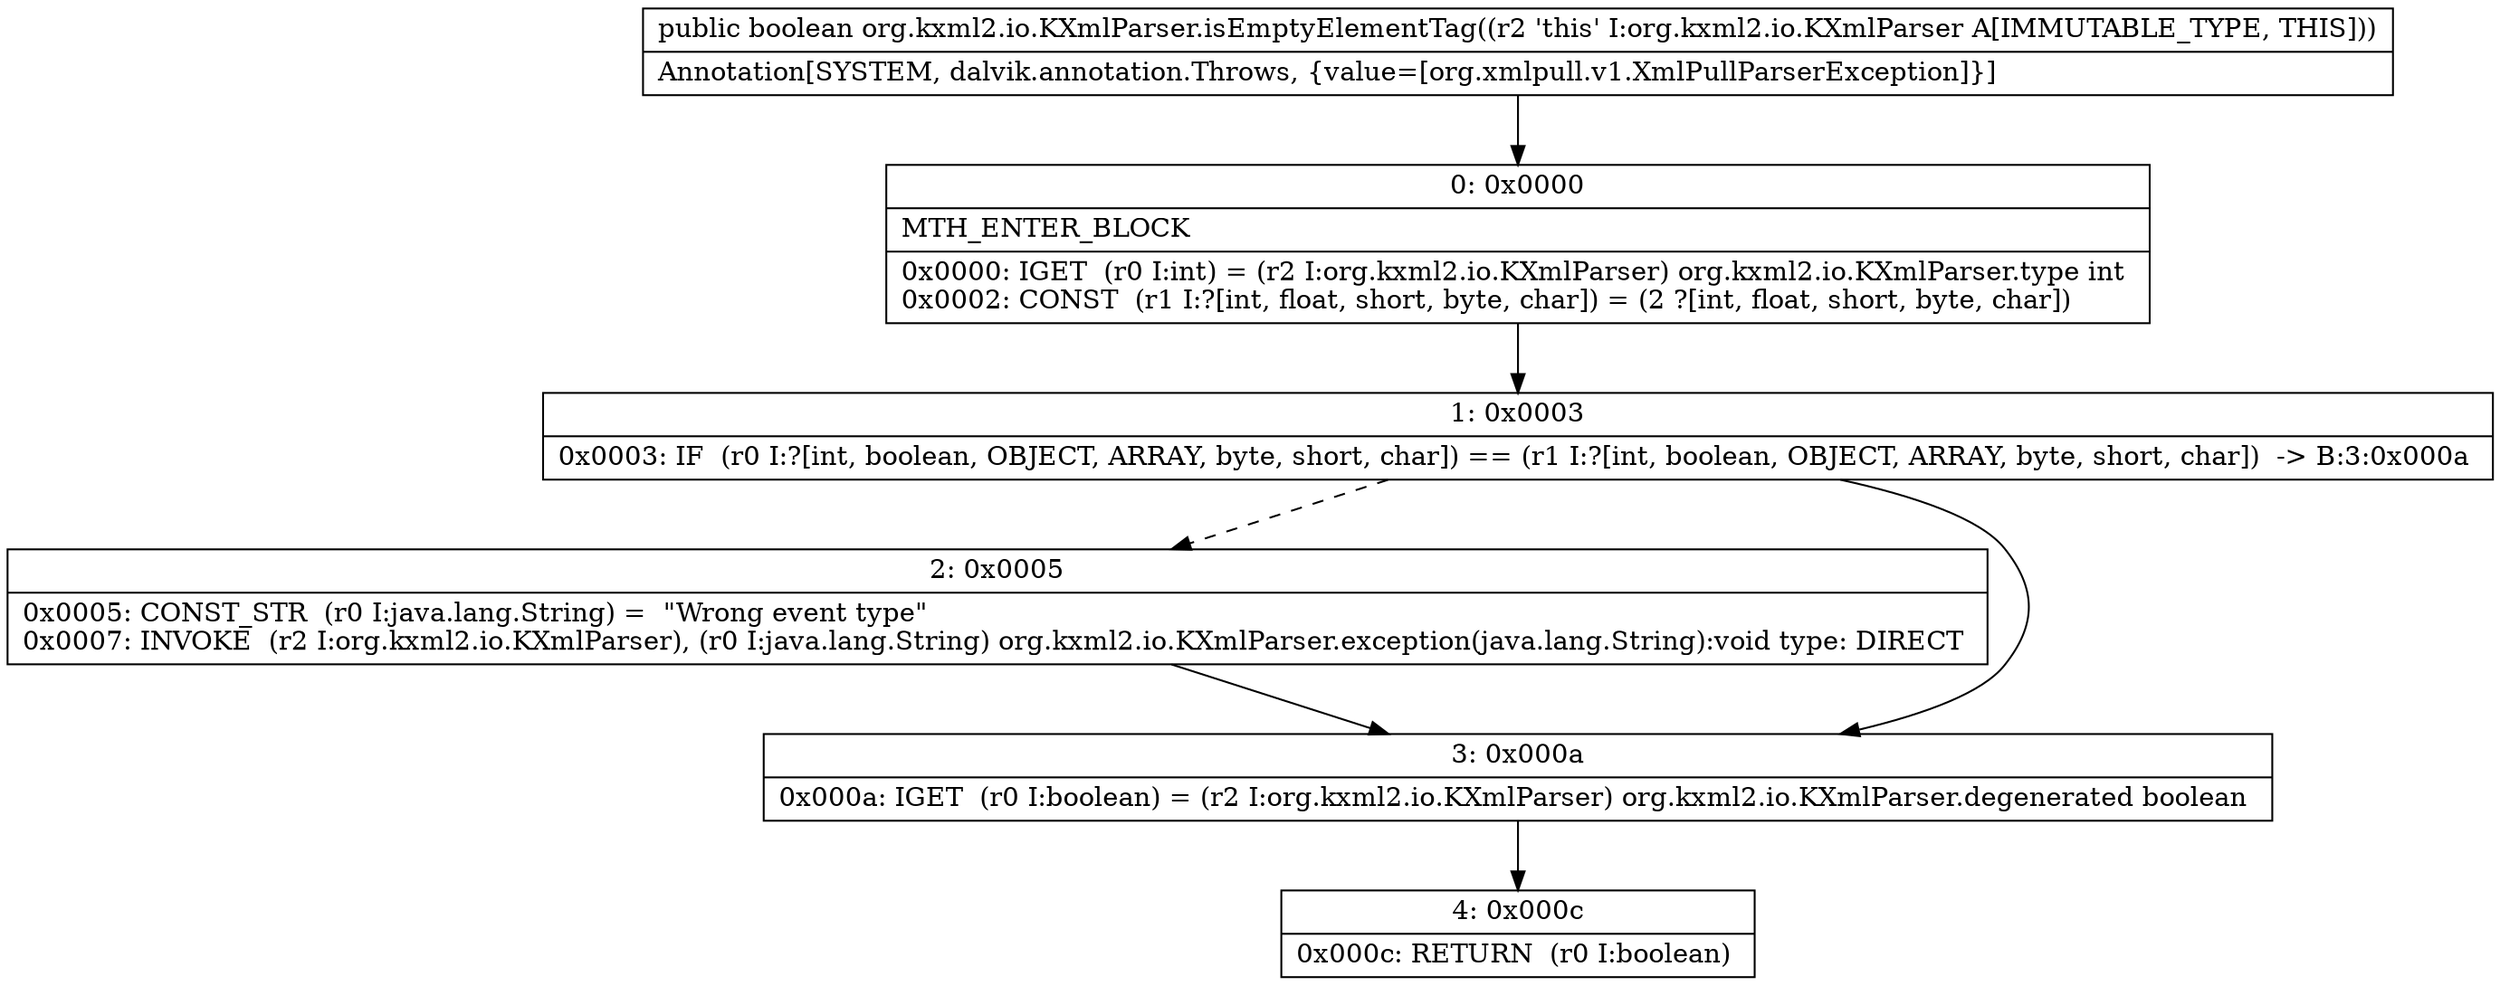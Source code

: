 digraph "CFG fororg.kxml2.io.KXmlParser.isEmptyElementTag()Z" {
Node_0 [shape=record,label="{0\:\ 0x0000|MTH_ENTER_BLOCK\l|0x0000: IGET  (r0 I:int) = (r2 I:org.kxml2.io.KXmlParser) org.kxml2.io.KXmlParser.type int \l0x0002: CONST  (r1 I:?[int, float, short, byte, char]) = (2 ?[int, float, short, byte, char]) \l}"];
Node_1 [shape=record,label="{1\:\ 0x0003|0x0003: IF  (r0 I:?[int, boolean, OBJECT, ARRAY, byte, short, char]) == (r1 I:?[int, boolean, OBJECT, ARRAY, byte, short, char])  \-\> B:3:0x000a \l}"];
Node_2 [shape=record,label="{2\:\ 0x0005|0x0005: CONST_STR  (r0 I:java.lang.String) =  \"Wrong event type\" \l0x0007: INVOKE  (r2 I:org.kxml2.io.KXmlParser), (r0 I:java.lang.String) org.kxml2.io.KXmlParser.exception(java.lang.String):void type: DIRECT \l}"];
Node_3 [shape=record,label="{3\:\ 0x000a|0x000a: IGET  (r0 I:boolean) = (r2 I:org.kxml2.io.KXmlParser) org.kxml2.io.KXmlParser.degenerated boolean \l}"];
Node_4 [shape=record,label="{4\:\ 0x000c|0x000c: RETURN  (r0 I:boolean) \l}"];
MethodNode[shape=record,label="{public boolean org.kxml2.io.KXmlParser.isEmptyElementTag((r2 'this' I:org.kxml2.io.KXmlParser A[IMMUTABLE_TYPE, THIS]))  | Annotation[SYSTEM, dalvik.annotation.Throws, \{value=[org.xmlpull.v1.XmlPullParserException]\}]\l}"];
MethodNode -> Node_0;
Node_0 -> Node_1;
Node_1 -> Node_2[style=dashed];
Node_1 -> Node_3;
Node_2 -> Node_3;
Node_3 -> Node_4;
}

